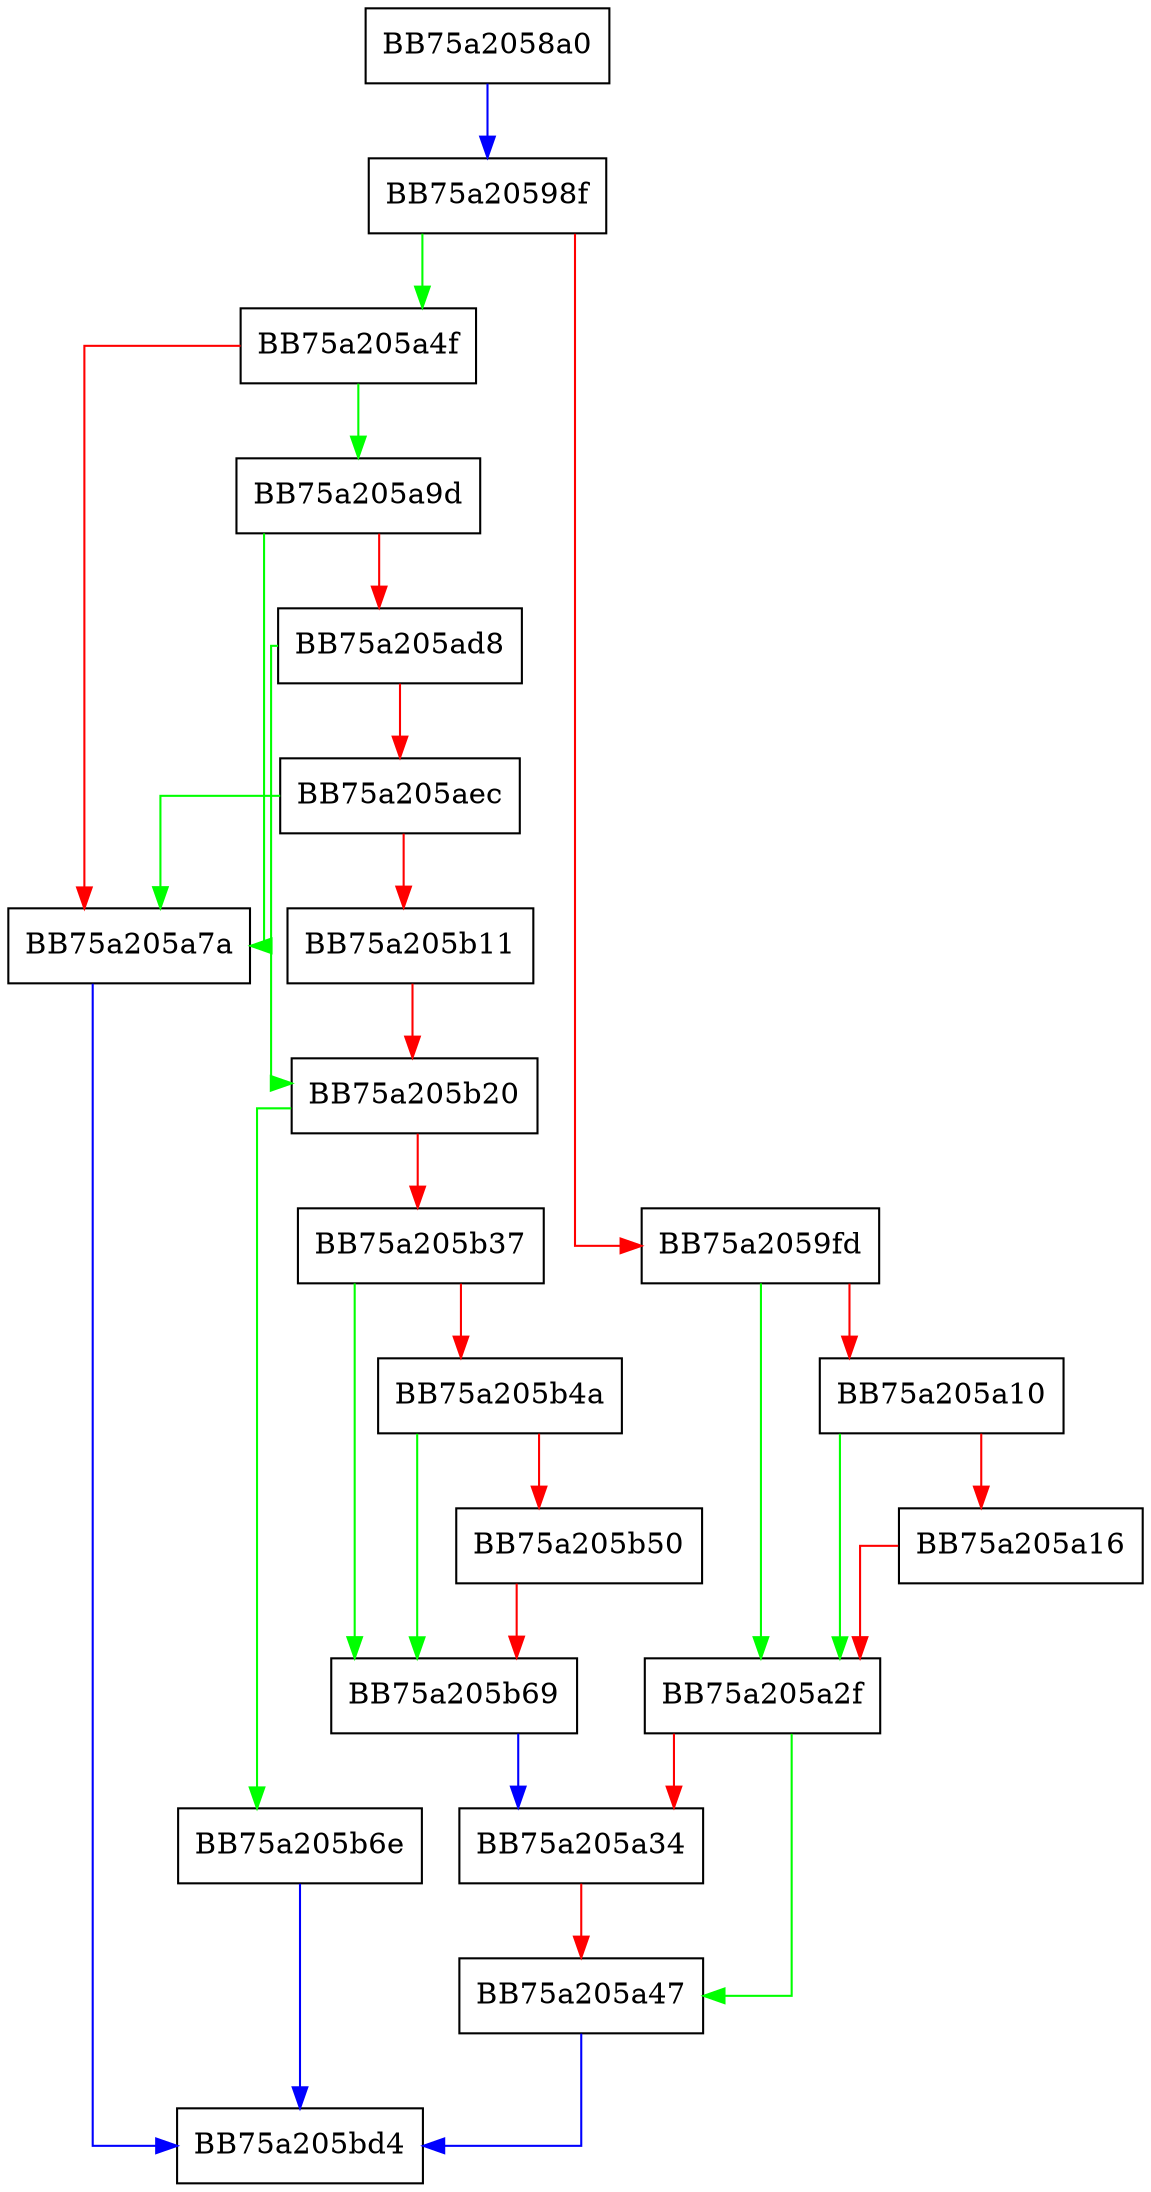 digraph GenerateOriginalFileReport {
  node [shape="box"];
  graph [splines=ortho];
  BB75a2058a0 -> BB75a20598f [color="blue"];
  BB75a20598f -> BB75a205a4f [color="green"];
  BB75a20598f -> BB75a2059fd [color="red"];
  BB75a2059fd -> BB75a205a2f [color="green"];
  BB75a2059fd -> BB75a205a10 [color="red"];
  BB75a205a10 -> BB75a205a2f [color="green"];
  BB75a205a10 -> BB75a205a16 [color="red"];
  BB75a205a16 -> BB75a205a2f [color="red"];
  BB75a205a2f -> BB75a205a47 [color="green"];
  BB75a205a2f -> BB75a205a34 [color="red"];
  BB75a205a34 -> BB75a205a47 [color="red"];
  BB75a205a47 -> BB75a205bd4 [color="blue"];
  BB75a205a4f -> BB75a205a9d [color="green"];
  BB75a205a4f -> BB75a205a7a [color="red"];
  BB75a205a7a -> BB75a205bd4 [color="blue"];
  BB75a205a9d -> BB75a205a7a [color="green"];
  BB75a205a9d -> BB75a205ad8 [color="red"];
  BB75a205ad8 -> BB75a205b20 [color="green"];
  BB75a205ad8 -> BB75a205aec [color="red"];
  BB75a205aec -> BB75a205a7a [color="green"];
  BB75a205aec -> BB75a205b11 [color="red"];
  BB75a205b11 -> BB75a205b20 [color="red"];
  BB75a205b20 -> BB75a205b6e [color="green"];
  BB75a205b20 -> BB75a205b37 [color="red"];
  BB75a205b37 -> BB75a205b69 [color="green"];
  BB75a205b37 -> BB75a205b4a [color="red"];
  BB75a205b4a -> BB75a205b69 [color="green"];
  BB75a205b4a -> BB75a205b50 [color="red"];
  BB75a205b50 -> BB75a205b69 [color="red"];
  BB75a205b69 -> BB75a205a34 [color="blue"];
  BB75a205b6e -> BB75a205bd4 [color="blue"];
}